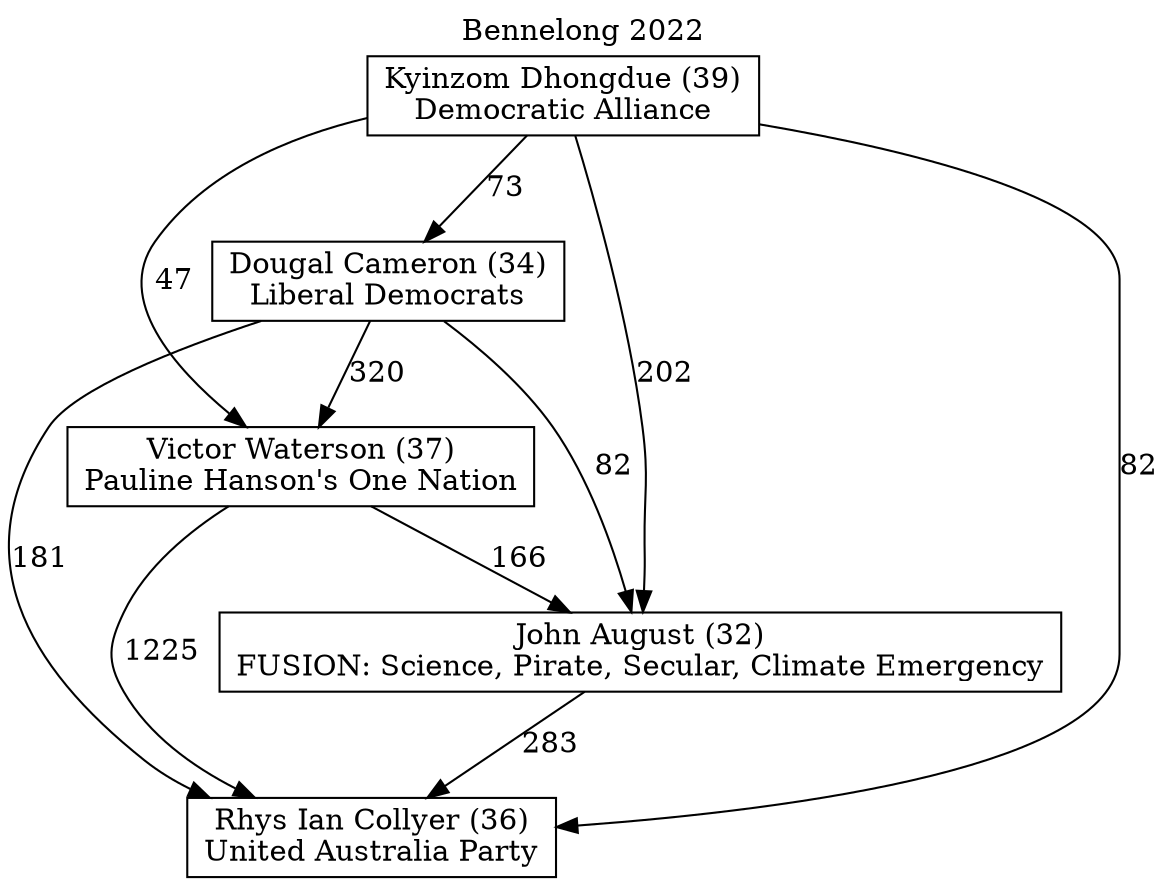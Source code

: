 // House preference flow
digraph "Rhys Ian Collyer (36)_Bennelong_2022" {
	graph [label="Bennelong 2022" labelloc=t mclimit=10]
	node [shape=box]
	"Rhys Ian Collyer (36)" [label="Rhys Ian Collyer (36)
United Australia Party"]
	"John August (32)" [label="John August (32)
FUSION: Science, Pirate, Secular, Climate Emergency"]
	"Victor Waterson (37)" [label="Victor Waterson (37)
Pauline Hanson's One Nation"]
	"Dougal Cameron (34)" [label="Dougal Cameron (34)
Liberal Democrats"]
	"Kyinzom Dhongdue (39)" [label="Kyinzom Dhongdue (39)
Democratic Alliance"]
	"John August (32)" -> "Rhys Ian Collyer (36)" [label=283]
	"Victor Waterson (37)" -> "John August (32)" [label=166]
	"Dougal Cameron (34)" -> "Victor Waterson (37)" [label=320]
	"Kyinzom Dhongdue (39)" -> "Dougal Cameron (34)" [label=73]
	"Victor Waterson (37)" -> "Rhys Ian Collyer (36)" [label=1225]
	"Dougal Cameron (34)" -> "Rhys Ian Collyer (36)" [label=181]
	"Kyinzom Dhongdue (39)" -> "Rhys Ian Collyer (36)" [label=82]
	"Kyinzom Dhongdue (39)" -> "Victor Waterson (37)" [label=47]
	"Dougal Cameron (34)" -> "John August (32)" [label=82]
	"Kyinzom Dhongdue (39)" -> "John August (32)" [label=202]
}

